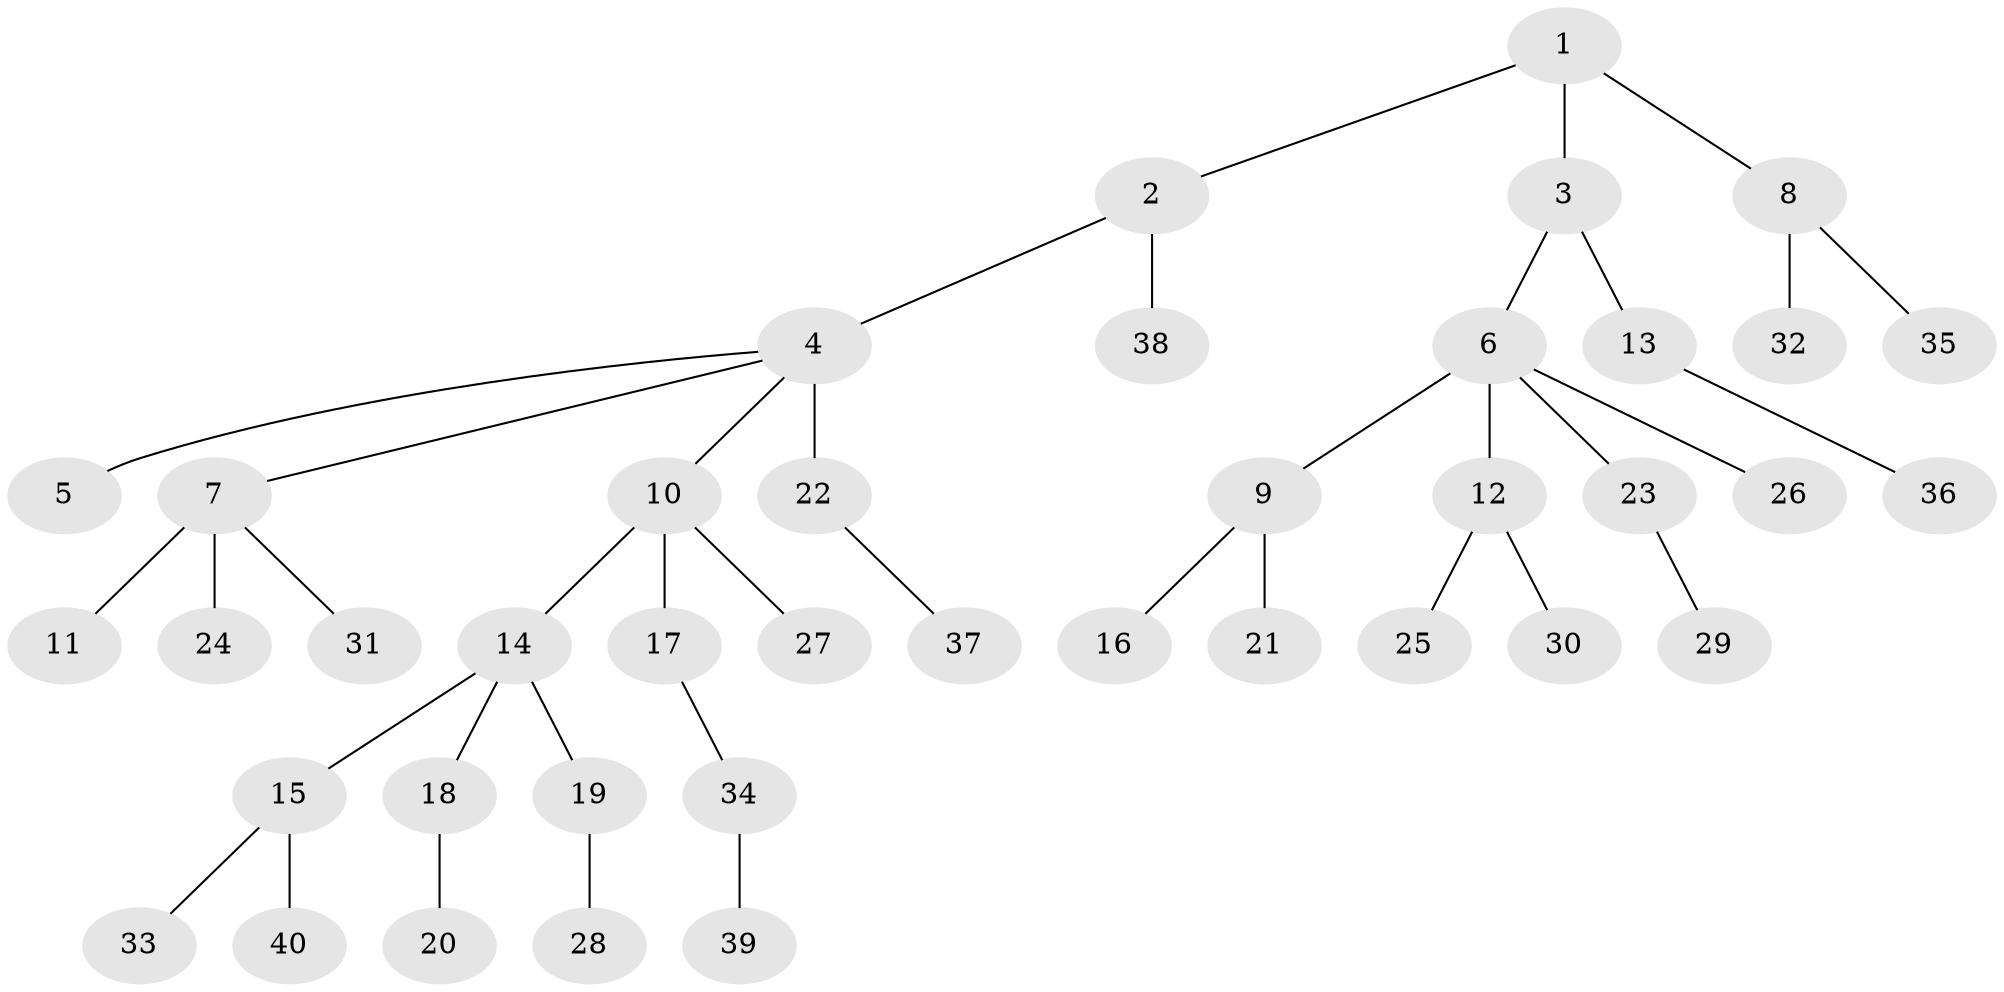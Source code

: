 // original degree distribution, {5: 0.06329113924050633, 4: 0.0759493670886076, 3: 0.05063291139240506, 2: 0.3291139240506329, 1: 0.46835443037974683, 6: 0.012658227848101266}
// Generated by graph-tools (version 1.1) at 2025/36/03/09/25 02:36:51]
// undirected, 40 vertices, 39 edges
graph export_dot {
graph [start="1"]
  node [color=gray90,style=filled];
  1;
  2;
  3;
  4;
  5;
  6;
  7;
  8;
  9;
  10;
  11;
  12;
  13;
  14;
  15;
  16;
  17;
  18;
  19;
  20;
  21;
  22;
  23;
  24;
  25;
  26;
  27;
  28;
  29;
  30;
  31;
  32;
  33;
  34;
  35;
  36;
  37;
  38;
  39;
  40;
  1 -- 2 [weight=1.0];
  1 -- 3 [weight=2.0];
  1 -- 8 [weight=1.0];
  2 -- 4 [weight=1.0];
  2 -- 38 [weight=1.0];
  3 -- 6 [weight=1.0];
  3 -- 13 [weight=1.0];
  4 -- 5 [weight=1.0];
  4 -- 7 [weight=1.0];
  4 -- 10 [weight=1.0];
  4 -- 22 [weight=3.0];
  6 -- 9 [weight=1.0];
  6 -- 12 [weight=2.0];
  6 -- 23 [weight=1.0];
  6 -- 26 [weight=1.0];
  7 -- 11 [weight=1.0];
  7 -- 24 [weight=3.0];
  7 -- 31 [weight=1.0];
  8 -- 32 [weight=1.0];
  8 -- 35 [weight=1.0];
  9 -- 16 [weight=1.0];
  9 -- 21 [weight=1.0];
  10 -- 14 [weight=1.0];
  10 -- 17 [weight=2.0];
  10 -- 27 [weight=1.0];
  12 -- 25 [weight=1.0];
  12 -- 30 [weight=1.0];
  13 -- 36 [weight=1.0];
  14 -- 15 [weight=1.0];
  14 -- 18 [weight=1.0];
  14 -- 19 [weight=1.0];
  15 -- 33 [weight=1.0];
  15 -- 40 [weight=1.0];
  17 -- 34 [weight=1.0];
  18 -- 20 [weight=1.0];
  19 -- 28 [weight=1.0];
  22 -- 37 [weight=1.0];
  23 -- 29 [weight=2.0];
  34 -- 39 [weight=1.0];
}
